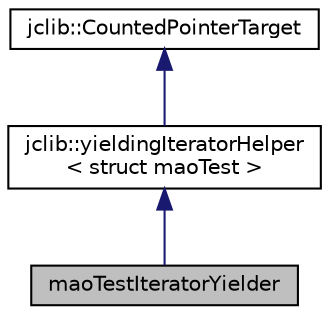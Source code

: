 digraph "maoTestIteratorYielder"
{
  edge [fontname="Helvetica",fontsize="10",labelfontname="Helvetica",labelfontsize="10"];
  node [fontname="Helvetica",fontsize="10",shape=record];
  Node0 [label="maoTestIteratorYielder",height=0.2,width=0.4,color="black", fillcolor="grey75", style="filled", fontcolor="black"];
  Node1 -> Node0 [dir="back",color="midnightblue",fontsize="10",style="solid",fontname="Helvetica"];
  Node1 [label="jclib::yieldingIteratorHelper\l\< struct maoTest \>",height=0.2,width=0.4,color="black", fillcolor="white", style="filled",URL="$classjclib_1_1yieldingIteratorHelper.html"];
  Node2 -> Node1 [dir="back",color="midnightblue",fontsize="10",style="solid",fontname="Helvetica"];
  Node2 [label="jclib::CountedPointerTarget",height=0.2,width=0.4,color="black", fillcolor="white", style="filled",URL="$classjclib_1_1CountedPointerTarget.html"];
}
